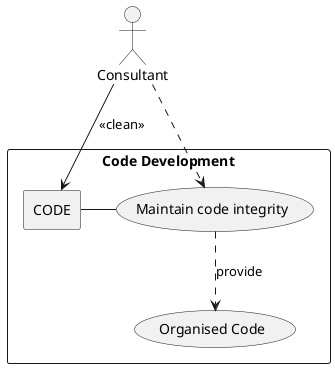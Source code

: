 @startuml
'https://plantuml.com/use-case-diagram

actor Cst as "Consultant"

rectangle "Code Development" {
rectangle CODE
 usecase UC4 as "Maintain code integrity"
usecase UCa as "Organised Code"
Cst-> CODE : << clean >>
UC4 ..> UCa : provide

Cst ..> UC4

UC4 - CODE
@enduml